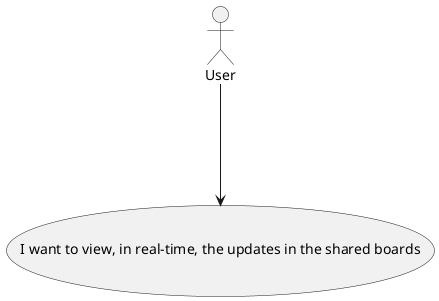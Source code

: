 @startuml
'https://plantuml.com/use-case-diagram

:User: as u

u ---> (I want to view, in real-time, the updates in the shared boards)

@enduml